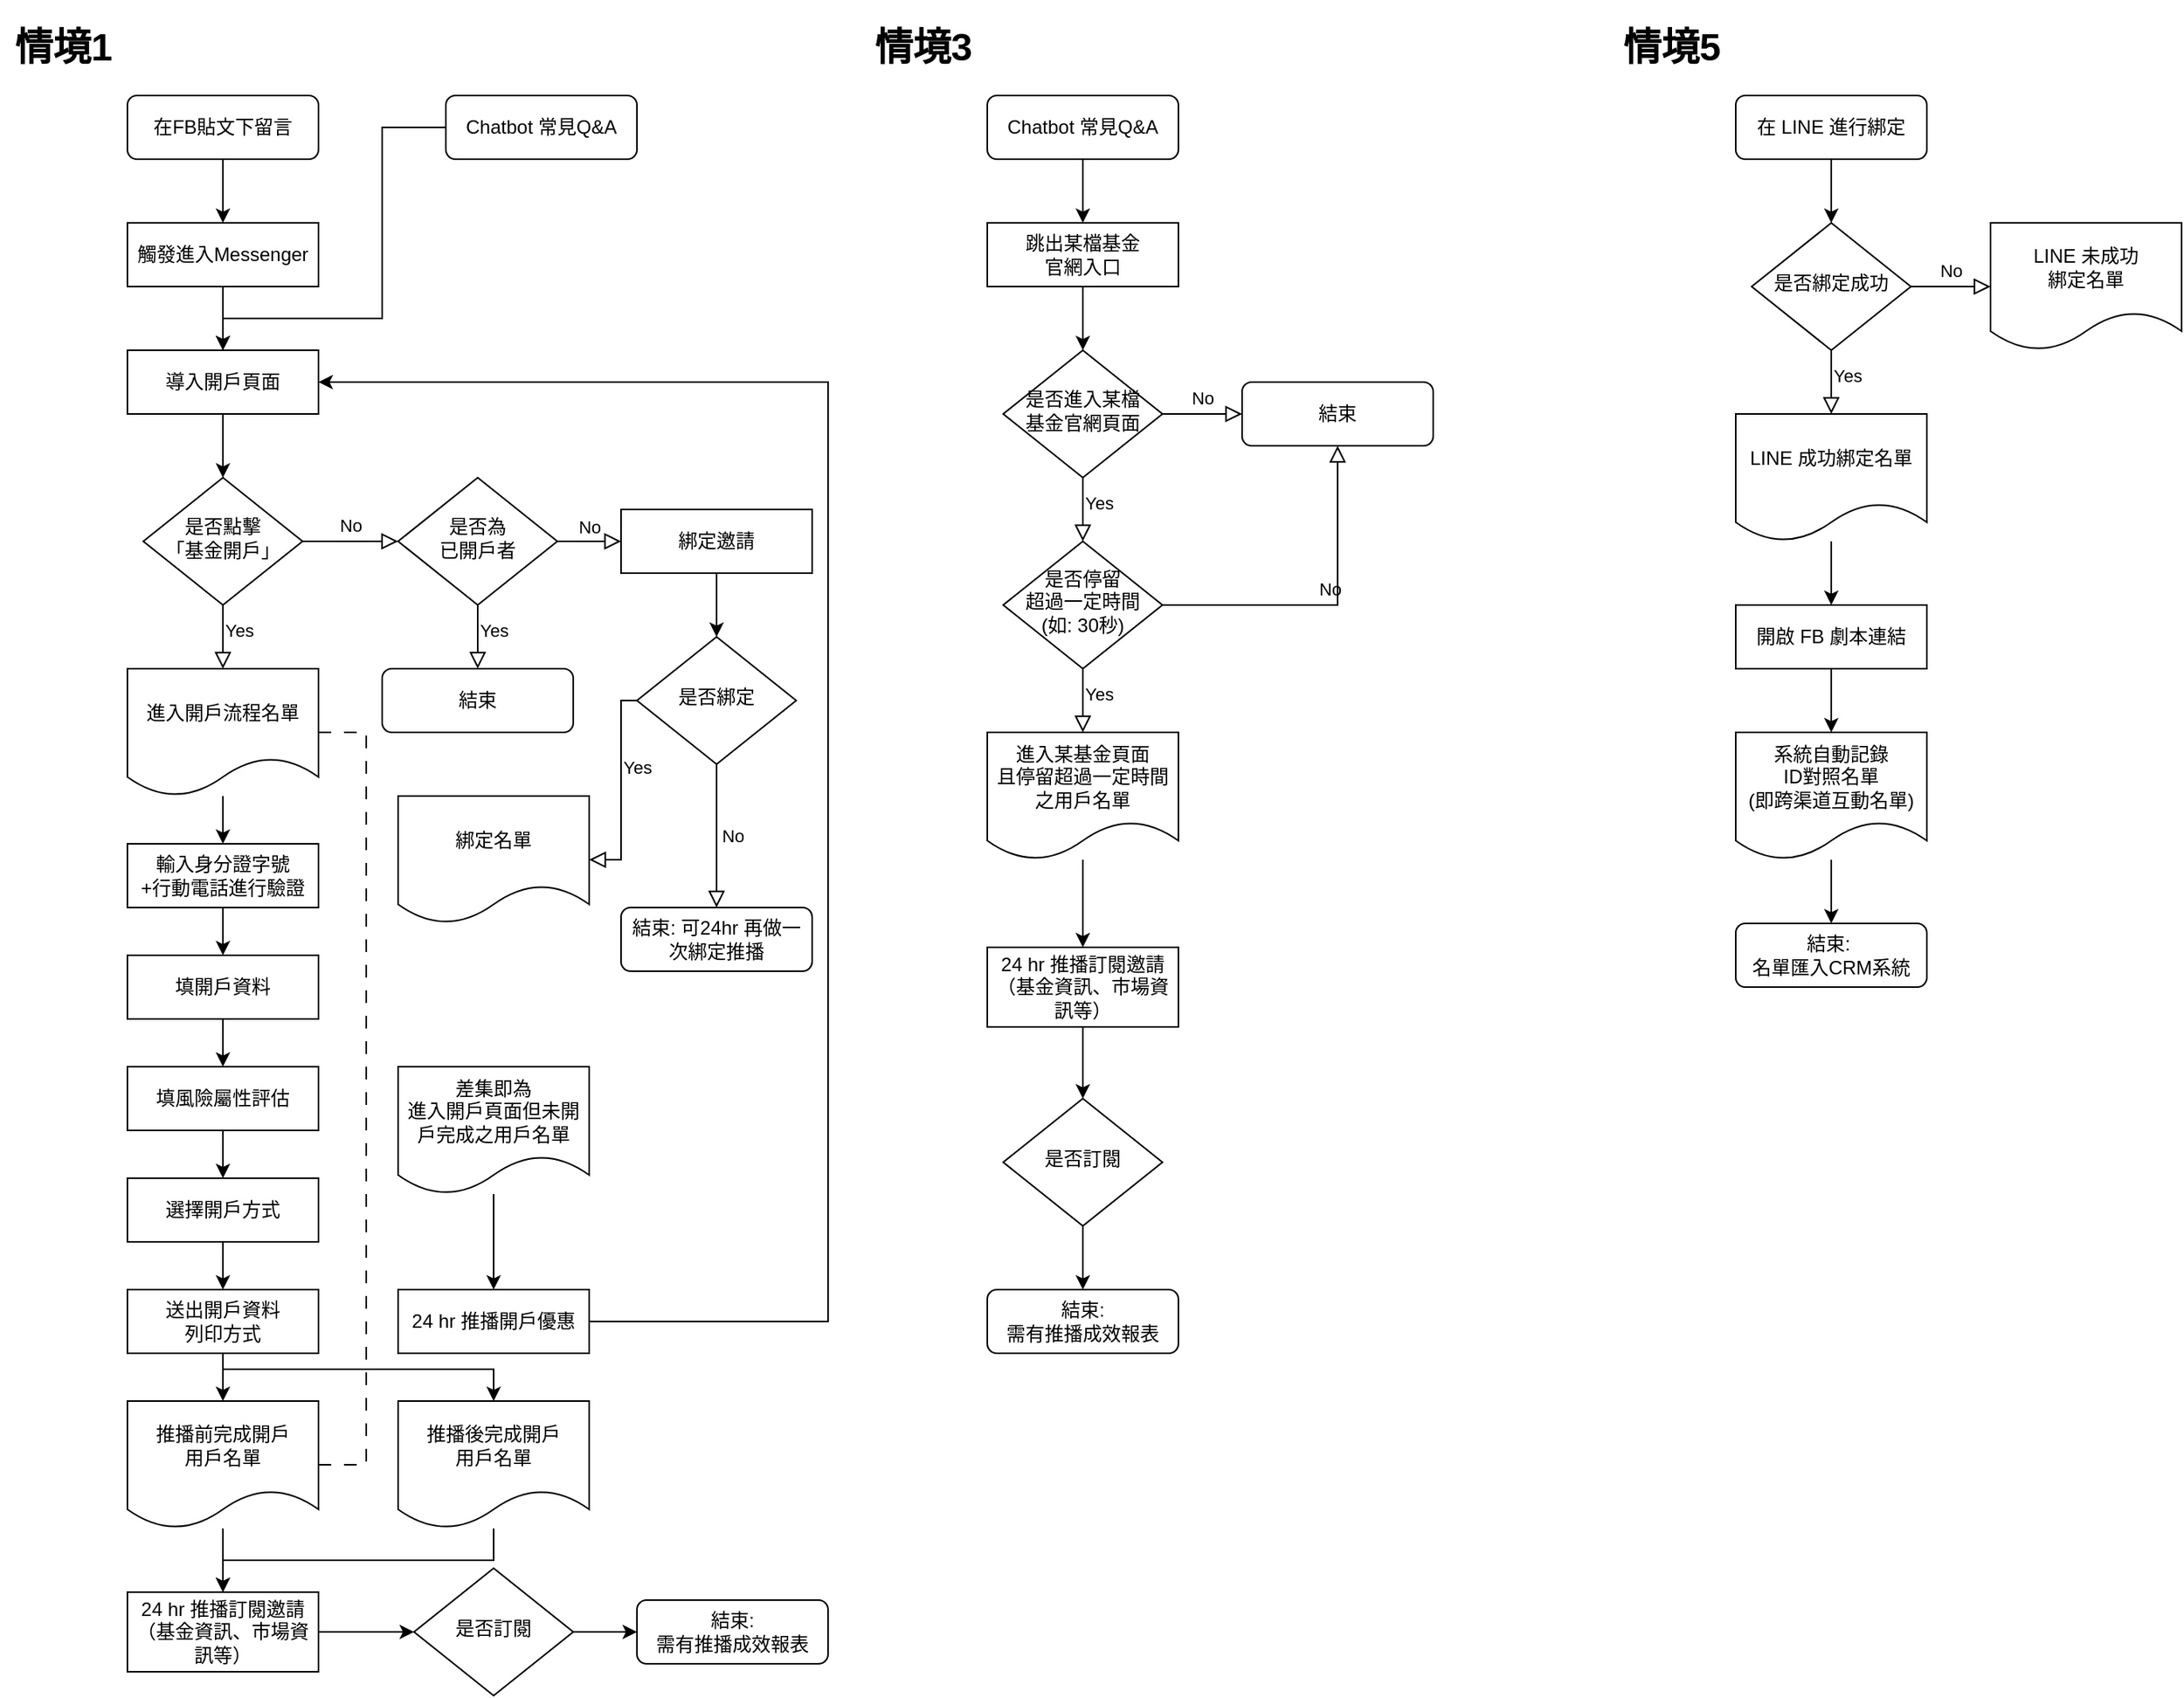 <mxfile version="20.8.5" type="github">
  <diagram id="C5RBs43oDa-KdzZeNtuy" name="Page-1">
    <mxGraphModel dx="794" dy="430" grid="1" gridSize="10" guides="1" tooltips="1" connect="1" arrows="1" fold="1" page="1" pageScale="1" pageWidth="1654" pageHeight="2336" math="0" shadow="0">
      <root>
        <mxCell id="WIyWlLk6GJQsqaUBKTNV-0" />
        <mxCell id="WIyWlLk6GJQsqaUBKTNV-1" parent="WIyWlLk6GJQsqaUBKTNV-0" />
        <mxCell id="Nn8TXePmvKGlWGgcYUv--5" style="edgeStyle=orthogonalEdgeStyle;rounded=0;orthogonalLoop=1;jettySize=auto;html=1;exitX=0.5;exitY=1;exitDx=0;exitDy=0;entryX=0.5;entryY=0;entryDx=0;entryDy=0;" parent="WIyWlLk6GJQsqaUBKTNV-1" source="WIyWlLk6GJQsqaUBKTNV-3" target="Nn8TXePmvKGlWGgcYUv--2" edge="1">
          <mxGeometry relative="1" as="geometry" />
        </mxCell>
        <mxCell id="WIyWlLk6GJQsqaUBKTNV-3" value="在FB貼文下留言" style="rounded=1;whiteSpace=wrap;html=1;fontSize=12;glass=0;strokeWidth=1;shadow=0;" parent="WIyWlLk6GJQsqaUBKTNV-1" vertex="1">
          <mxGeometry x="160" y="80" width="120" height="40" as="geometry" />
        </mxCell>
        <mxCell id="WIyWlLk6GJQsqaUBKTNV-5" value="No" style="edgeStyle=orthogonalEdgeStyle;rounded=0;html=1;jettySize=auto;orthogonalLoop=1;fontSize=11;endArrow=block;endFill=0;endSize=8;strokeWidth=1;shadow=0;labelBackgroundColor=none;entryX=0;entryY=0.5;entryDx=0;entryDy=0;" parent="WIyWlLk6GJQsqaUBKTNV-1" source="F8rGp5MFDNNluXmm4fas-1" target="hJ6kSxvnZ3vqzqaJLIqM-2" edge="1">
          <mxGeometry y="10" relative="1" as="geometry">
            <mxPoint as="offset" />
            <mxPoint x="330" y="360" as="targetPoint" />
          </mxGeometry>
        </mxCell>
        <mxCell id="WIyWlLk6GJQsqaUBKTNV-9" value="Yes" style="edgeStyle=orthogonalEdgeStyle;rounded=0;html=1;jettySize=auto;orthogonalLoop=1;fontSize=11;endArrow=block;endFill=0;endSize=8;strokeWidth=1;shadow=0;labelBackgroundColor=none;exitX=0.5;exitY=1;exitDx=0;exitDy=0;entryX=0.5;entryY=0;entryDx=0;entryDy=0;" parent="WIyWlLk6GJQsqaUBKTNV-1" source="F8rGp5MFDNNluXmm4fas-1" target="F8rGp5MFDNNluXmm4fas-6" edge="1">
          <mxGeometry x="-0.2" y="10" relative="1" as="geometry">
            <mxPoint as="offset" />
          </mxGeometry>
        </mxCell>
        <mxCell id="Nn8TXePmvKGlWGgcYUv--7" style="edgeStyle=orthogonalEdgeStyle;rounded=0;orthogonalLoop=1;jettySize=auto;html=1;exitX=0.5;exitY=1;exitDx=0;exitDy=0;entryX=0.5;entryY=0;entryDx=0;entryDy=0;" parent="WIyWlLk6GJQsqaUBKTNV-1" source="Nn8TXePmvKGlWGgcYUv--2" target="Nn8TXePmvKGlWGgcYUv--6" edge="1">
          <mxGeometry relative="1" as="geometry" />
        </mxCell>
        <mxCell id="Nn8TXePmvKGlWGgcYUv--2" value="觸發進入Messenger" style="rounded=0;whiteSpace=wrap;html=1;" parent="WIyWlLk6GJQsqaUBKTNV-1" vertex="1">
          <mxGeometry x="160" y="160" width="120" height="40" as="geometry" />
        </mxCell>
        <mxCell id="F8rGp5MFDNNluXmm4fas-2" style="edgeStyle=orthogonalEdgeStyle;rounded=0;orthogonalLoop=1;jettySize=auto;html=1;exitX=0.5;exitY=1;exitDx=0;exitDy=0;entryX=0.5;entryY=0;entryDx=0;entryDy=0;" parent="WIyWlLk6GJQsqaUBKTNV-1" source="Nn8TXePmvKGlWGgcYUv--6" target="F8rGp5MFDNNluXmm4fas-1" edge="1">
          <mxGeometry relative="1" as="geometry" />
        </mxCell>
        <mxCell id="Nn8TXePmvKGlWGgcYUv--6" value="導入開戶頁面" style="rounded=0;whiteSpace=wrap;html=1;" parent="WIyWlLk6GJQsqaUBKTNV-1" vertex="1">
          <mxGeometry x="160" y="240" width="120" height="40" as="geometry" />
        </mxCell>
        <mxCell id="F8rGp5MFDNNluXmm4fas-0" value="&lt;h1&gt;情境1&lt;/h1&gt;" style="text;html=1;strokeColor=none;fillColor=none;spacing=5;spacingTop=-20;whiteSpace=wrap;overflow=hidden;rounded=0;align=center;" parent="WIyWlLk6GJQsqaUBKTNV-1" vertex="1">
          <mxGeometry x="80" y="30" width="80" height="40" as="geometry" />
        </mxCell>
        <mxCell id="F8rGp5MFDNNluXmm4fas-1" value="是否點擊&lt;br&gt;「基金開戶」" style="rhombus;whiteSpace=wrap;html=1;shadow=0;fontFamily=Helvetica;fontSize=12;align=center;strokeWidth=1;spacing=6;spacingTop=-4;" parent="WIyWlLk6GJQsqaUBKTNV-1" vertex="1">
          <mxGeometry x="170" y="320" width="100" height="80" as="geometry" />
        </mxCell>
        <mxCell id="F8rGp5MFDNNluXmm4fas-15" style="edgeStyle=orthogonalEdgeStyle;rounded=0;orthogonalLoop=1;jettySize=auto;html=1;entryX=0.5;entryY=0;entryDx=0;entryDy=0;" parent="WIyWlLk6GJQsqaUBKTNV-1" source="F8rGp5MFDNNluXmm4fas-6" target="F8rGp5MFDNNluXmm4fas-9" edge="1">
          <mxGeometry relative="1" as="geometry" />
        </mxCell>
        <mxCell id="F8rGp5MFDNNluXmm4fas-25" style="edgeStyle=orthogonalEdgeStyle;rounded=0;orthogonalLoop=1;jettySize=auto;html=1;entryX=1;entryY=0.5;entryDx=0;entryDy=0;dashed=1;dashPattern=8 8;endArrow=none;endFill=0;" parent="WIyWlLk6GJQsqaUBKTNV-1" source="F8rGp5MFDNNluXmm4fas-6" target="F8rGp5MFDNNluXmm4fas-22" edge="1">
          <mxGeometry relative="1" as="geometry">
            <Array as="points">
              <mxPoint x="310" y="480" />
              <mxPoint x="310" y="940" />
            </Array>
          </mxGeometry>
        </mxCell>
        <mxCell id="F8rGp5MFDNNluXmm4fas-6" value="進入開戶流程名單" style="shape=document;whiteSpace=wrap;html=1;boundedLbl=1;" parent="WIyWlLk6GJQsqaUBKTNV-1" vertex="1">
          <mxGeometry x="160" y="440" width="120" height="80" as="geometry" />
        </mxCell>
        <mxCell id="F8rGp5MFDNNluXmm4fas-8" style="edgeStyle=orthogonalEdgeStyle;rounded=0;orthogonalLoop=1;jettySize=auto;html=1;entryX=0.5;entryY=0;entryDx=0;entryDy=0;" parent="WIyWlLk6GJQsqaUBKTNV-1" source="F8rGp5MFDNNluXmm4fas-7" target="Nn8TXePmvKGlWGgcYUv--6" edge="1">
          <mxGeometry relative="1" as="geometry">
            <Array as="points">
              <mxPoint x="320" y="100" />
              <mxPoint x="320" y="220" />
              <mxPoint x="220" y="220" />
            </Array>
          </mxGeometry>
        </mxCell>
        <mxCell id="F8rGp5MFDNNluXmm4fas-7" value="Chatbot 常見Q&amp;amp;A" style="rounded=1;whiteSpace=wrap;html=1;fontSize=12;glass=0;strokeWidth=1;shadow=0;" parent="WIyWlLk6GJQsqaUBKTNV-1" vertex="1">
          <mxGeometry x="360" y="80" width="120" height="40" as="geometry" />
        </mxCell>
        <mxCell id="F8rGp5MFDNNluXmm4fas-16" style="edgeStyle=orthogonalEdgeStyle;rounded=0;orthogonalLoop=1;jettySize=auto;html=1;exitX=0.5;exitY=1;exitDx=0;exitDy=0;entryX=0.5;entryY=0;entryDx=0;entryDy=0;" parent="WIyWlLk6GJQsqaUBKTNV-1" source="F8rGp5MFDNNluXmm4fas-9" target="F8rGp5MFDNNluXmm4fas-10" edge="1">
          <mxGeometry relative="1" as="geometry" />
        </mxCell>
        <mxCell id="F8rGp5MFDNNluXmm4fas-9" value="輸入身分證字號&lt;br&gt;+行動電話進行驗證" style="rounded=0;whiteSpace=wrap;html=1;" parent="WIyWlLk6GJQsqaUBKTNV-1" vertex="1">
          <mxGeometry x="160" y="550" width="120" height="40" as="geometry" />
        </mxCell>
        <mxCell id="F8rGp5MFDNNluXmm4fas-17" style="edgeStyle=orthogonalEdgeStyle;rounded=0;orthogonalLoop=1;jettySize=auto;html=1;exitX=0.5;exitY=1;exitDx=0;exitDy=0;entryX=0.5;entryY=0;entryDx=0;entryDy=0;" parent="WIyWlLk6GJQsqaUBKTNV-1" source="F8rGp5MFDNNluXmm4fas-10" target="F8rGp5MFDNNluXmm4fas-11" edge="1">
          <mxGeometry relative="1" as="geometry" />
        </mxCell>
        <mxCell id="F8rGp5MFDNNluXmm4fas-10" value="填開戶資料" style="rounded=0;whiteSpace=wrap;html=1;" parent="WIyWlLk6GJQsqaUBKTNV-1" vertex="1">
          <mxGeometry x="160" y="620" width="120" height="40" as="geometry" />
        </mxCell>
        <mxCell id="F8rGp5MFDNNluXmm4fas-19" style="edgeStyle=orthogonalEdgeStyle;rounded=0;orthogonalLoop=1;jettySize=auto;html=1;exitX=0.5;exitY=1;exitDx=0;exitDy=0;" parent="WIyWlLk6GJQsqaUBKTNV-1" source="F8rGp5MFDNNluXmm4fas-11" target="F8rGp5MFDNNluXmm4fas-18" edge="1">
          <mxGeometry relative="1" as="geometry" />
        </mxCell>
        <mxCell id="F8rGp5MFDNNluXmm4fas-11" value="填風險屬性評估" style="rounded=0;whiteSpace=wrap;html=1;" parent="WIyWlLk6GJQsqaUBKTNV-1" vertex="1">
          <mxGeometry x="160" y="690" width="120" height="40" as="geometry" />
        </mxCell>
        <mxCell id="F8rGp5MFDNNluXmm4fas-21" style="edgeStyle=orthogonalEdgeStyle;rounded=0;orthogonalLoop=1;jettySize=auto;html=1;entryX=0.5;entryY=0;entryDx=0;entryDy=0;" parent="WIyWlLk6GJQsqaUBKTNV-1" source="F8rGp5MFDNNluXmm4fas-18" target="F8rGp5MFDNNluXmm4fas-20" edge="1">
          <mxGeometry relative="1" as="geometry">
            <mxPoint x="220" y="820" as="targetPoint" />
          </mxGeometry>
        </mxCell>
        <mxCell id="F8rGp5MFDNNluXmm4fas-18" value="選擇開戶方式" style="rounded=0;whiteSpace=wrap;html=1;" parent="WIyWlLk6GJQsqaUBKTNV-1" vertex="1">
          <mxGeometry x="160" y="760" width="120" height="40" as="geometry" />
        </mxCell>
        <mxCell id="F8rGp5MFDNNluXmm4fas-23" value="" style="edgeStyle=orthogonalEdgeStyle;rounded=0;orthogonalLoop=1;jettySize=auto;html=1;" parent="WIyWlLk6GJQsqaUBKTNV-1" source="F8rGp5MFDNNluXmm4fas-20" target="F8rGp5MFDNNluXmm4fas-22" edge="1">
          <mxGeometry relative="1" as="geometry" />
        </mxCell>
        <mxCell id="F8rGp5MFDNNluXmm4fas-20" value="送出開戶資料&lt;br&gt;列印方式" style="rounded=0;whiteSpace=wrap;html=1;" parent="WIyWlLk6GJQsqaUBKTNV-1" vertex="1">
          <mxGeometry x="160" y="830" width="120" height="40" as="geometry" />
        </mxCell>
        <mxCell id="F8rGp5MFDNNluXmm4fas-50" value="" style="edgeStyle=orthogonalEdgeStyle;rounded=0;orthogonalLoop=1;jettySize=auto;html=1;startArrow=none;startFill=0;endArrow=classic;endFill=1;" parent="WIyWlLk6GJQsqaUBKTNV-1" source="F8rGp5MFDNNluXmm4fas-22" target="F8rGp5MFDNNluXmm4fas-49" edge="1">
          <mxGeometry relative="1" as="geometry" />
        </mxCell>
        <mxCell id="F8rGp5MFDNNluXmm4fas-22" value="推播前完成開戶&lt;br&gt;用戶名單" style="shape=document;whiteSpace=wrap;html=1;boundedLbl=1;" parent="WIyWlLk6GJQsqaUBKTNV-1" vertex="1">
          <mxGeometry x="160" y="900" width="120" height="80" as="geometry" />
        </mxCell>
        <mxCell id="F8rGp5MFDNNluXmm4fas-27" value="&lt;h1&gt;情境3&lt;/h1&gt;" style="text;html=1;strokeColor=none;fillColor=none;spacing=5;spacingTop=-20;whiteSpace=wrap;overflow=hidden;rounded=0;align=center;" parent="WIyWlLk6GJQsqaUBKTNV-1" vertex="1">
          <mxGeometry x="620" y="30" width="80" height="40" as="geometry" />
        </mxCell>
        <mxCell id="F8rGp5MFDNNluXmm4fas-31" value="" style="edgeStyle=orthogonalEdgeStyle;rounded=0;orthogonalLoop=1;jettySize=auto;html=1;endArrow=classic;endFill=1;startArrow=none;startFill=0;" parent="WIyWlLk6GJQsqaUBKTNV-1" source="F8rGp5MFDNNluXmm4fas-29" edge="1">
          <mxGeometry relative="1" as="geometry">
            <mxPoint x="760" y="160" as="targetPoint" />
          </mxGeometry>
        </mxCell>
        <mxCell id="F8rGp5MFDNNluXmm4fas-29" value="Chatbot 常見Q&amp;amp;A" style="rounded=1;whiteSpace=wrap;html=1;fontSize=12;glass=0;strokeWidth=1;shadow=0;" parent="WIyWlLk6GJQsqaUBKTNV-1" vertex="1">
          <mxGeometry x="700" y="80" width="120" height="40" as="geometry" />
        </mxCell>
        <mxCell id="F8rGp5MFDNNluXmm4fas-34" value="" style="edgeStyle=orthogonalEdgeStyle;rounded=0;orthogonalLoop=1;jettySize=auto;html=1;startArrow=none;startFill=0;endArrow=classic;endFill=1;" parent="WIyWlLk6GJQsqaUBKTNV-1" source="F8rGp5MFDNNluXmm4fas-32" target="F8rGp5MFDNNluXmm4fas-33" edge="1">
          <mxGeometry relative="1" as="geometry" />
        </mxCell>
        <mxCell id="F8rGp5MFDNNluXmm4fas-32" value="跳出某檔基金&lt;br&gt;官網入口" style="rounded=0;whiteSpace=wrap;html=1;" parent="WIyWlLk6GJQsqaUBKTNV-1" vertex="1">
          <mxGeometry x="700" y="160" width="120" height="40" as="geometry" />
        </mxCell>
        <mxCell id="F8rGp5MFDNNluXmm4fas-33" value="是否進入某檔&lt;br&gt;基金官網頁面" style="rhombus;whiteSpace=wrap;html=1;shadow=0;fontFamily=Helvetica;fontSize=12;align=center;strokeWidth=1;spacing=6;spacingTop=-4;" parent="WIyWlLk6GJQsqaUBKTNV-1" vertex="1">
          <mxGeometry x="710" y="240" width="100" height="80" as="geometry" />
        </mxCell>
        <mxCell id="F8rGp5MFDNNluXmm4fas-35" value="是否停留&lt;br&gt;超過一定時間&lt;br&gt;(如: 30秒)" style="rhombus;whiteSpace=wrap;html=1;shadow=0;fontFamily=Helvetica;fontSize=12;align=center;strokeWidth=1;spacing=6;spacingTop=-4;" parent="WIyWlLk6GJQsqaUBKTNV-1" vertex="1">
          <mxGeometry x="710" y="360" width="100" height="80" as="geometry" />
        </mxCell>
        <mxCell id="F8rGp5MFDNNluXmm4fas-37" value="Yes" style="edgeStyle=orthogonalEdgeStyle;rounded=0;html=1;jettySize=auto;orthogonalLoop=1;fontSize=11;endArrow=block;endFill=0;endSize=8;strokeWidth=1;shadow=0;labelBackgroundColor=none;exitX=0.5;exitY=1;exitDx=0;exitDy=0;" parent="WIyWlLk6GJQsqaUBKTNV-1" source="F8rGp5MFDNNluXmm4fas-33" edge="1">
          <mxGeometry x="-0.2" y="10" relative="1" as="geometry">
            <mxPoint as="offset" />
            <mxPoint x="350" y="410" as="sourcePoint" />
            <mxPoint x="760" y="360" as="targetPoint" />
          </mxGeometry>
        </mxCell>
        <mxCell id="F8rGp5MFDNNluXmm4fas-38" value="No" style="edgeStyle=orthogonalEdgeStyle;rounded=0;html=1;jettySize=auto;orthogonalLoop=1;fontSize=11;endArrow=block;endFill=0;endSize=8;strokeWidth=1;shadow=0;labelBackgroundColor=none;exitX=1;exitY=0.5;exitDx=0;exitDy=0;entryX=0;entryY=0.5;entryDx=0;entryDy=0;" parent="WIyWlLk6GJQsqaUBKTNV-1" source="F8rGp5MFDNNluXmm4fas-33" target="F8rGp5MFDNNluXmm4fas-39" edge="1">
          <mxGeometry y="10" relative="1" as="geometry">
            <mxPoint as="offset" />
            <mxPoint x="400" y="370" as="sourcePoint" />
            <mxPoint x="840" y="330" as="targetPoint" />
          </mxGeometry>
        </mxCell>
        <mxCell id="F8rGp5MFDNNluXmm4fas-39" value="結束" style="rounded=1;whiteSpace=wrap;html=1;fontSize=12;glass=0;strokeWidth=1;shadow=0;" parent="WIyWlLk6GJQsqaUBKTNV-1" vertex="1">
          <mxGeometry x="860" y="260" width="120" height="40" as="geometry" />
        </mxCell>
        <mxCell id="F8rGp5MFDNNluXmm4fas-41" value="Yes" style="edgeStyle=orthogonalEdgeStyle;rounded=0;html=1;jettySize=auto;orthogonalLoop=1;fontSize=11;endArrow=block;endFill=0;endSize=8;strokeWidth=1;shadow=0;labelBackgroundColor=none;exitX=0.5;exitY=1;exitDx=0;exitDy=0;entryX=0.5;entryY=0;entryDx=0;entryDy=0;" parent="WIyWlLk6GJQsqaUBKTNV-1" source="F8rGp5MFDNNluXmm4fas-35" target="F8rGp5MFDNNluXmm4fas-43" edge="1">
          <mxGeometry x="-0.2" y="10" relative="1" as="geometry">
            <mxPoint as="offset" />
            <mxPoint x="770" y="330" as="sourcePoint" />
            <mxPoint x="760" y="500" as="targetPoint" />
          </mxGeometry>
        </mxCell>
        <mxCell id="F8rGp5MFDNNluXmm4fas-42" value="No" style="edgeStyle=orthogonalEdgeStyle;rounded=0;html=1;jettySize=auto;orthogonalLoop=1;fontSize=11;endArrow=block;endFill=0;endSize=8;strokeWidth=1;shadow=0;labelBackgroundColor=none;entryX=0.5;entryY=1;entryDx=0;entryDy=0;" parent="WIyWlLk6GJQsqaUBKTNV-1" source="F8rGp5MFDNNluXmm4fas-35" target="F8rGp5MFDNNluXmm4fas-39" edge="1">
          <mxGeometry y="10" relative="1" as="geometry">
            <mxPoint as="offset" />
            <mxPoint x="820" y="290" as="sourcePoint" />
            <mxPoint x="950" y="330" as="targetPoint" />
          </mxGeometry>
        </mxCell>
        <mxCell id="F8rGp5MFDNNluXmm4fas-58" value="" style="edgeStyle=orthogonalEdgeStyle;rounded=0;orthogonalLoop=1;jettySize=auto;html=1;startArrow=none;startFill=0;endArrow=classic;endFill=1;" parent="WIyWlLk6GJQsqaUBKTNV-1" source="F8rGp5MFDNNluXmm4fas-43" target="F8rGp5MFDNNluXmm4fas-56" edge="1">
          <mxGeometry relative="1" as="geometry" />
        </mxCell>
        <mxCell id="F8rGp5MFDNNluXmm4fas-43" value="進入某基金頁面&lt;br&gt;且停留超過一定時間&lt;br&gt;之用戶名單" style="shape=document;whiteSpace=wrap;html=1;boundedLbl=1;" parent="WIyWlLk6GJQsqaUBKTNV-1" vertex="1">
          <mxGeometry x="700" y="480" width="120" height="80" as="geometry" />
        </mxCell>
        <mxCell id="F8rGp5MFDNNluXmm4fas-47" value="" style="edgeStyle=orthogonalEdgeStyle;rounded=0;orthogonalLoop=1;jettySize=auto;html=1;startArrow=none;startFill=0;endArrow=classic;endFill=1;" parent="WIyWlLk6GJQsqaUBKTNV-1" source="F8rGp5MFDNNluXmm4fas-45" target="F8rGp5MFDNNluXmm4fas-46" edge="1">
          <mxGeometry relative="1" as="geometry" />
        </mxCell>
        <mxCell id="F8rGp5MFDNNluXmm4fas-45" value="差集即為&lt;br&gt;進入開戶頁面但未開戶完成之用戶名單" style="shape=document;whiteSpace=wrap;html=1;boundedLbl=1;" parent="WIyWlLk6GJQsqaUBKTNV-1" vertex="1">
          <mxGeometry x="330" y="690" width="120" height="80" as="geometry" />
        </mxCell>
        <mxCell id="F8rGp5MFDNNluXmm4fas-48" style="edgeStyle=orthogonalEdgeStyle;rounded=0;orthogonalLoop=1;jettySize=auto;html=1;startArrow=none;startFill=0;endArrow=classic;endFill=1;" parent="WIyWlLk6GJQsqaUBKTNV-1" source="F8rGp5MFDNNluXmm4fas-46" target="Nn8TXePmvKGlWGgcYUv--6" edge="1">
          <mxGeometry relative="1" as="geometry">
            <Array as="points">
              <mxPoint x="600" y="850" />
              <mxPoint x="600" y="260" />
            </Array>
          </mxGeometry>
        </mxCell>
        <mxCell id="F8rGp5MFDNNluXmm4fas-84" value="" style="edgeStyle=orthogonalEdgeStyle;rounded=0;orthogonalLoop=1;jettySize=auto;html=1;startArrow=none;startFill=0;endArrow=classic;endFill=1;" parent="WIyWlLk6GJQsqaUBKTNV-1" source="F8rGp5MFDNNluXmm4fas-20" target="F8rGp5MFDNNluXmm4fas-83" edge="1">
          <mxGeometry relative="1" as="geometry">
            <Array as="points">
              <mxPoint x="220" y="880" />
              <mxPoint x="390" y="880" />
            </Array>
          </mxGeometry>
        </mxCell>
        <mxCell id="F8rGp5MFDNNluXmm4fas-46" value="24 hr 推播開戶優惠" style="rounded=0;whiteSpace=wrap;html=1;" parent="WIyWlLk6GJQsqaUBKTNV-1" vertex="1">
          <mxGeometry x="330" y="830" width="120" height="40" as="geometry" />
        </mxCell>
        <mxCell id="F8rGp5MFDNNluXmm4fas-81" value="" style="edgeStyle=orthogonalEdgeStyle;rounded=0;orthogonalLoop=1;jettySize=auto;html=1;startArrow=none;startFill=0;endArrow=classic;endFill=1;" parent="WIyWlLk6GJQsqaUBKTNV-1" source="F8rGp5MFDNNluXmm4fas-49" target="F8rGp5MFDNNluXmm4fas-80" edge="1">
          <mxGeometry relative="1" as="geometry" />
        </mxCell>
        <mxCell id="F8rGp5MFDNNluXmm4fas-49" value="24 hr 推播訂閱邀請（基金資訊、市場資訊等）" style="rounded=0;whiteSpace=wrap;html=1;" parent="WIyWlLk6GJQsqaUBKTNV-1" vertex="1">
          <mxGeometry x="160" y="1020" width="120" height="50" as="geometry" />
        </mxCell>
        <mxCell id="F8rGp5MFDNNluXmm4fas-52" value="結束: &lt;br&gt;需有推播成效報表" style="rounded=1;whiteSpace=wrap;html=1;fontSize=12;glass=0;strokeWidth=1;shadow=0;" parent="WIyWlLk6GJQsqaUBKTNV-1" vertex="1">
          <mxGeometry x="480" y="1025" width="120" height="40" as="geometry" />
        </mxCell>
        <mxCell id="F8rGp5MFDNNluXmm4fas-87" value="" style="edgeStyle=orthogonalEdgeStyle;rounded=0;orthogonalLoop=1;jettySize=auto;html=1;startArrow=none;startFill=0;endArrow=classic;endFill=1;" parent="WIyWlLk6GJQsqaUBKTNV-1" source="F8rGp5MFDNNluXmm4fas-56" target="F8rGp5MFDNNluXmm4fas-86" edge="1">
          <mxGeometry relative="1" as="geometry" />
        </mxCell>
        <mxCell id="F8rGp5MFDNNluXmm4fas-56" value="24 hr 推播訂閱邀請（基金資訊、市場資訊等）" style="rounded=0;whiteSpace=wrap;html=1;" parent="WIyWlLk6GJQsqaUBKTNV-1" vertex="1">
          <mxGeometry x="700" y="615" width="120" height="50" as="geometry" />
        </mxCell>
        <mxCell id="F8rGp5MFDNNluXmm4fas-57" value="結束: &lt;br&gt;需有推播成效報表" style="rounded=1;whiteSpace=wrap;html=1;fontSize=12;glass=0;strokeWidth=1;shadow=0;" parent="WIyWlLk6GJQsqaUBKTNV-1" vertex="1">
          <mxGeometry x="700" y="830" width="120" height="40" as="geometry" />
        </mxCell>
        <mxCell id="F8rGp5MFDNNluXmm4fas-59" value="&lt;h1&gt;情境5&lt;/h1&gt;" style="text;html=1;strokeColor=none;fillColor=none;spacing=5;spacingTop=-20;whiteSpace=wrap;overflow=hidden;rounded=0;align=center;" parent="WIyWlLk6GJQsqaUBKTNV-1" vertex="1">
          <mxGeometry x="1090" y="30" width="80" height="40" as="geometry" />
        </mxCell>
        <mxCell id="F8rGp5MFDNNluXmm4fas-64" value="" style="edgeStyle=orthogonalEdgeStyle;rounded=0;orthogonalLoop=1;jettySize=auto;html=1;startArrow=none;startFill=0;endArrow=classic;endFill=1;entryX=0.5;entryY=0;entryDx=0;entryDy=0;" parent="WIyWlLk6GJQsqaUBKTNV-1" source="F8rGp5MFDNNluXmm4fas-60" target="F8rGp5MFDNNluXmm4fas-68" edge="1">
          <mxGeometry relative="1" as="geometry">
            <mxPoint x="1230" y="160" as="targetPoint" />
          </mxGeometry>
        </mxCell>
        <mxCell id="F8rGp5MFDNNluXmm4fas-60" value="在 LINE 進行綁定" style="rounded=1;whiteSpace=wrap;html=1;fontSize=12;glass=0;strokeWidth=1;shadow=0;" parent="WIyWlLk6GJQsqaUBKTNV-1" vertex="1">
          <mxGeometry x="1170" y="80" width="120" height="40" as="geometry" />
        </mxCell>
        <mxCell id="F8rGp5MFDNNluXmm4fas-76" value="" style="edgeStyle=orthogonalEdgeStyle;rounded=0;orthogonalLoop=1;jettySize=auto;html=1;startArrow=none;startFill=0;endArrow=classic;endFill=1;" parent="WIyWlLk6GJQsqaUBKTNV-1" source="F8rGp5MFDNNluXmm4fas-63" target="F8rGp5MFDNNluXmm4fas-65" edge="1">
          <mxGeometry relative="1" as="geometry" />
        </mxCell>
        <mxCell id="F8rGp5MFDNNluXmm4fas-63" value="開啟 FB 劇本連結" style="rounded=0;whiteSpace=wrap;html=1;" parent="WIyWlLk6GJQsqaUBKTNV-1" vertex="1">
          <mxGeometry x="1170" y="400" width="120" height="40" as="geometry" />
        </mxCell>
        <mxCell id="F8rGp5MFDNNluXmm4fas-77" value="" style="edgeStyle=orthogonalEdgeStyle;rounded=0;orthogonalLoop=1;jettySize=auto;html=1;startArrow=none;startFill=0;endArrow=classic;endFill=1;" parent="WIyWlLk6GJQsqaUBKTNV-1" source="F8rGp5MFDNNluXmm4fas-65" target="F8rGp5MFDNNluXmm4fas-74" edge="1">
          <mxGeometry relative="1" as="geometry" />
        </mxCell>
        <mxCell id="F8rGp5MFDNNluXmm4fas-65" value="系統自動記錄&lt;br&gt;ID對照名單&lt;br&gt;(即跨渠道互動名單)" style="shape=document;whiteSpace=wrap;html=1;boundedLbl=1;" parent="WIyWlLk6GJQsqaUBKTNV-1" vertex="1">
          <mxGeometry x="1170" y="480" width="120" height="80" as="geometry" />
        </mxCell>
        <mxCell id="F8rGp5MFDNNluXmm4fas-68" value="是否綁定成功" style="rhombus;whiteSpace=wrap;html=1;shadow=0;fontFamily=Helvetica;fontSize=12;align=center;strokeWidth=1;spacing=6;spacingTop=-4;" parent="WIyWlLk6GJQsqaUBKTNV-1" vertex="1">
          <mxGeometry x="1180" y="160" width="100" height="80" as="geometry" />
        </mxCell>
        <mxCell id="F8rGp5MFDNNluXmm4fas-71" value="" style="edgeStyle=orthogonalEdgeStyle;rounded=0;orthogonalLoop=1;jettySize=auto;html=1;startArrow=none;startFill=0;endArrow=classic;endFill=1;" parent="WIyWlLk6GJQsqaUBKTNV-1" source="F8rGp5MFDNNluXmm4fas-69" target="F8rGp5MFDNNluXmm4fas-63" edge="1">
          <mxGeometry relative="1" as="geometry" />
        </mxCell>
        <mxCell id="F8rGp5MFDNNluXmm4fas-69" value="LINE 成功綁定名單" style="shape=document;whiteSpace=wrap;html=1;boundedLbl=1;" parent="WIyWlLk6GJQsqaUBKTNV-1" vertex="1">
          <mxGeometry x="1170" y="280" width="120" height="80" as="geometry" />
        </mxCell>
        <mxCell id="F8rGp5MFDNNluXmm4fas-70" value="Yes" style="edgeStyle=orthogonalEdgeStyle;rounded=0;html=1;jettySize=auto;orthogonalLoop=1;fontSize=11;endArrow=block;endFill=0;endSize=8;strokeWidth=1;shadow=0;labelBackgroundColor=none;exitX=0.5;exitY=1;exitDx=0;exitDy=0;entryX=0.5;entryY=0;entryDx=0;entryDy=0;" parent="WIyWlLk6GJQsqaUBKTNV-1" source="F8rGp5MFDNNluXmm4fas-68" target="F8rGp5MFDNNluXmm4fas-69" edge="1">
          <mxGeometry x="-0.2" y="10" relative="1" as="geometry">
            <mxPoint as="offset" />
            <mxPoint x="770" y="330" as="sourcePoint" />
            <mxPoint x="770" y="370" as="targetPoint" />
          </mxGeometry>
        </mxCell>
        <mxCell id="F8rGp5MFDNNluXmm4fas-73" value="No" style="edgeStyle=orthogonalEdgeStyle;rounded=0;html=1;jettySize=auto;orthogonalLoop=1;fontSize=11;endArrow=block;endFill=0;endSize=8;strokeWidth=1;shadow=0;labelBackgroundColor=none;exitX=1;exitY=0.5;exitDx=0;exitDy=0;entryX=0;entryY=0.5;entryDx=0;entryDy=0;" parent="WIyWlLk6GJQsqaUBKTNV-1" source="F8rGp5MFDNNluXmm4fas-68" target="F8rGp5MFDNNluXmm4fas-75" edge="1">
          <mxGeometry y="10" relative="1" as="geometry">
            <mxPoint as="offset" />
            <mxPoint x="1320" y="200" as="sourcePoint" />
            <mxPoint x="1320" y="200" as="targetPoint" />
          </mxGeometry>
        </mxCell>
        <mxCell id="F8rGp5MFDNNluXmm4fas-74" value="結束:&amp;nbsp;&lt;br&gt;名單匯入CRM系統" style="rounded=1;whiteSpace=wrap;html=1;fontSize=12;glass=0;strokeWidth=1;shadow=0;" parent="WIyWlLk6GJQsqaUBKTNV-1" vertex="1">
          <mxGeometry x="1170" y="600" width="120" height="40" as="geometry" />
        </mxCell>
        <mxCell id="F8rGp5MFDNNluXmm4fas-75" value="LINE 未成功&lt;br&gt;綁定名單" style="shape=document;whiteSpace=wrap;html=1;boundedLbl=1;" parent="WIyWlLk6GJQsqaUBKTNV-1" vertex="1">
          <mxGeometry x="1330" y="160" width="120" height="80" as="geometry" />
        </mxCell>
        <mxCell id="F8rGp5MFDNNluXmm4fas-82" value="" style="edgeStyle=orthogonalEdgeStyle;rounded=0;orthogonalLoop=1;jettySize=auto;html=1;startArrow=none;startFill=0;endArrow=classic;endFill=1;" parent="WIyWlLk6GJQsqaUBKTNV-1" source="F8rGp5MFDNNluXmm4fas-80" target="F8rGp5MFDNNluXmm4fas-52" edge="1">
          <mxGeometry relative="1" as="geometry" />
        </mxCell>
        <mxCell id="F8rGp5MFDNNluXmm4fas-80" value="是否訂閱" style="rhombus;whiteSpace=wrap;html=1;shadow=0;fontFamily=Helvetica;fontSize=12;align=center;strokeWidth=1;spacing=6;spacingTop=-4;" parent="WIyWlLk6GJQsqaUBKTNV-1" vertex="1">
          <mxGeometry x="340" y="1005" width="100" height="80" as="geometry" />
        </mxCell>
        <mxCell id="F8rGp5MFDNNluXmm4fas-89" style="edgeStyle=orthogonalEdgeStyle;rounded=0;orthogonalLoop=1;jettySize=auto;html=1;entryX=0.5;entryY=0;entryDx=0;entryDy=0;startArrow=none;startFill=0;endArrow=classic;endFill=1;" parent="WIyWlLk6GJQsqaUBKTNV-1" source="F8rGp5MFDNNluXmm4fas-83" target="F8rGp5MFDNNluXmm4fas-49" edge="1">
          <mxGeometry relative="1" as="geometry">
            <Array as="points">
              <mxPoint x="390" y="1000" />
              <mxPoint x="220" y="1000" />
            </Array>
          </mxGeometry>
        </mxCell>
        <mxCell id="F8rGp5MFDNNluXmm4fas-83" value="推播後完成開戶&lt;br&gt;用戶名單" style="shape=document;whiteSpace=wrap;html=1;boundedLbl=1;" parent="WIyWlLk6GJQsqaUBKTNV-1" vertex="1">
          <mxGeometry x="330" y="900" width="120" height="80" as="geometry" />
        </mxCell>
        <mxCell id="F8rGp5MFDNNluXmm4fas-88" value="" style="edgeStyle=orthogonalEdgeStyle;rounded=0;orthogonalLoop=1;jettySize=auto;html=1;startArrow=none;startFill=0;endArrow=classic;endFill=1;" parent="WIyWlLk6GJQsqaUBKTNV-1" source="F8rGp5MFDNNluXmm4fas-86" target="F8rGp5MFDNNluXmm4fas-57" edge="1">
          <mxGeometry relative="1" as="geometry" />
        </mxCell>
        <mxCell id="F8rGp5MFDNNluXmm4fas-86" value="是否訂閱" style="rhombus;whiteSpace=wrap;html=1;shadow=0;fontFamily=Helvetica;fontSize=12;align=center;strokeWidth=1;spacing=6;spacingTop=-4;" parent="WIyWlLk6GJQsqaUBKTNV-1" vertex="1">
          <mxGeometry x="710" y="710" width="100" height="80" as="geometry" />
        </mxCell>
        <mxCell id="hJ6kSxvnZ3vqzqaJLIqM-2" value="是否為&lt;br&gt;已開戶者" style="rhombus;whiteSpace=wrap;html=1;shadow=0;fontFamily=Helvetica;fontSize=12;align=center;strokeWidth=1;spacing=6;spacingTop=-4;" vertex="1" parent="WIyWlLk6GJQsqaUBKTNV-1">
          <mxGeometry x="330" y="320" width="100" height="80" as="geometry" />
        </mxCell>
        <mxCell id="hJ6kSxvnZ3vqzqaJLIqM-3" value="Yes" style="edgeStyle=orthogonalEdgeStyle;rounded=0;html=1;jettySize=auto;orthogonalLoop=1;fontSize=11;endArrow=block;endFill=0;endSize=8;strokeWidth=1;shadow=0;labelBackgroundColor=none;exitX=0.5;exitY=1;exitDx=0;exitDy=0;entryX=0.5;entryY=0;entryDx=0;entryDy=0;" edge="1" parent="WIyWlLk6GJQsqaUBKTNV-1" source="hJ6kSxvnZ3vqzqaJLIqM-2" target="hJ6kSxvnZ3vqzqaJLIqM-4">
          <mxGeometry x="-0.2" y="10" relative="1" as="geometry">
            <mxPoint as="offset" />
            <mxPoint x="230" y="410" as="sourcePoint" />
            <mxPoint x="390" y="440" as="targetPoint" />
          </mxGeometry>
        </mxCell>
        <mxCell id="hJ6kSxvnZ3vqzqaJLIqM-4" value="結束" style="rounded=1;whiteSpace=wrap;html=1;fontSize=12;glass=0;strokeWidth=1;shadow=0;" vertex="1" parent="WIyWlLk6GJQsqaUBKTNV-1">
          <mxGeometry x="320" y="440" width="120" height="40" as="geometry" />
        </mxCell>
        <mxCell id="hJ6kSxvnZ3vqzqaJLIqM-6" value="No" style="edgeStyle=orthogonalEdgeStyle;rounded=0;html=1;jettySize=auto;orthogonalLoop=1;fontSize=11;endArrow=block;endFill=0;endSize=8;strokeWidth=1;shadow=0;labelBackgroundColor=none;exitX=1;exitY=0.5;exitDx=0;exitDy=0;entryX=0;entryY=0.5;entryDx=0;entryDy=0;" edge="1" parent="WIyWlLk6GJQsqaUBKTNV-1" source="hJ6kSxvnZ3vqzqaJLIqM-2">
          <mxGeometry y="10" relative="1" as="geometry">
            <mxPoint as="offset" />
            <mxPoint x="470" y="360" as="targetPoint" />
            <mxPoint x="300" y="400" as="sourcePoint" />
            <Array as="points" />
          </mxGeometry>
        </mxCell>
        <mxCell id="hJ6kSxvnZ3vqzqaJLIqM-13" value="" style="edgeStyle=orthogonalEdgeStyle;rounded=0;orthogonalLoop=1;jettySize=auto;html=1;" edge="1" parent="WIyWlLk6GJQsqaUBKTNV-1" source="hJ6kSxvnZ3vqzqaJLIqM-11" target="hJ6kSxvnZ3vqzqaJLIqM-12">
          <mxGeometry relative="1" as="geometry" />
        </mxCell>
        <mxCell id="hJ6kSxvnZ3vqzqaJLIqM-11" value="綁定邀請" style="rounded=0;whiteSpace=wrap;html=1;" vertex="1" parent="WIyWlLk6GJQsqaUBKTNV-1">
          <mxGeometry x="470" y="340" width="120" height="40" as="geometry" />
        </mxCell>
        <mxCell id="hJ6kSxvnZ3vqzqaJLIqM-12" value="是否綁定" style="rhombus;whiteSpace=wrap;html=1;shadow=0;fontFamily=Helvetica;fontSize=12;align=center;strokeWidth=1;spacing=6;spacingTop=-4;" vertex="1" parent="WIyWlLk6GJQsqaUBKTNV-1">
          <mxGeometry x="480" y="420" width="100" height="80" as="geometry" />
        </mxCell>
        <mxCell id="hJ6kSxvnZ3vqzqaJLIqM-14" value="Yes" style="edgeStyle=orthogonalEdgeStyle;rounded=0;html=1;jettySize=auto;orthogonalLoop=1;fontSize=11;endArrow=block;endFill=0;endSize=8;strokeWidth=1;shadow=0;labelBackgroundColor=none;exitX=0;exitY=0.5;exitDx=0;exitDy=0;entryX=1;entryY=0.5;entryDx=0;entryDy=0;" edge="1" parent="WIyWlLk6GJQsqaUBKTNV-1" source="hJ6kSxvnZ3vqzqaJLIqM-12" target="hJ6kSxvnZ3vqzqaJLIqM-15">
          <mxGeometry x="-0.2" y="10" relative="1" as="geometry">
            <mxPoint as="offset" />
            <mxPoint x="514" y="516" as="sourcePoint" />
            <mxPoint x="460" y="520" as="targetPoint" />
            <Array as="points">
              <mxPoint x="470" y="460" />
              <mxPoint x="470" y="560" />
            </Array>
          </mxGeometry>
        </mxCell>
        <mxCell id="hJ6kSxvnZ3vqzqaJLIqM-15" value="綁定名單" style="shape=document;whiteSpace=wrap;html=1;boundedLbl=1;" vertex="1" parent="WIyWlLk6GJQsqaUBKTNV-1">
          <mxGeometry x="330" y="520" width="120" height="80" as="geometry" />
        </mxCell>
        <mxCell id="hJ6kSxvnZ3vqzqaJLIqM-17" value="No" style="edgeStyle=orthogonalEdgeStyle;rounded=0;html=1;jettySize=auto;orthogonalLoop=1;fontSize=11;endArrow=block;endFill=0;endSize=8;strokeWidth=1;shadow=0;labelBackgroundColor=none;entryX=0.5;entryY=0;entryDx=0;entryDy=0;exitX=0.5;exitY=1;exitDx=0;exitDy=0;" edge="1" parent="WIyWlLk6GJQsqaUBKTNV-1" source="hJ6kSxvnZ3vqzqaJLIqM-12">
          <mxGeometry y="10" relative="1" as="geometry">
            <mxPoint as="offset" />
            <mxPoint x="530" y="590" as="targetPoint" />
            <mxPoint x="468" y="550" as="sourcePoint" />
          </mxGeometry>
        </mxCell>
        <mxCell id="hJ6kSxvnZ3vqzqaJLIqM-19" value="結束: 可24hr 再做一次綁定推播" style="rounded=1;whiteSpace=wrap;html=1;fontSize=12;glass=0;strokeWidth=1;shadow=0;" vertex="1" parent="WIyWlLk6GJQsqaUBKTNV-1">
          <mxGeometry x="470" y="590" width="120" height="40" as="geometry" />
        </mxCell>
      </root>
    </mxGraphModel>
  </diagram>
</mxfile>
